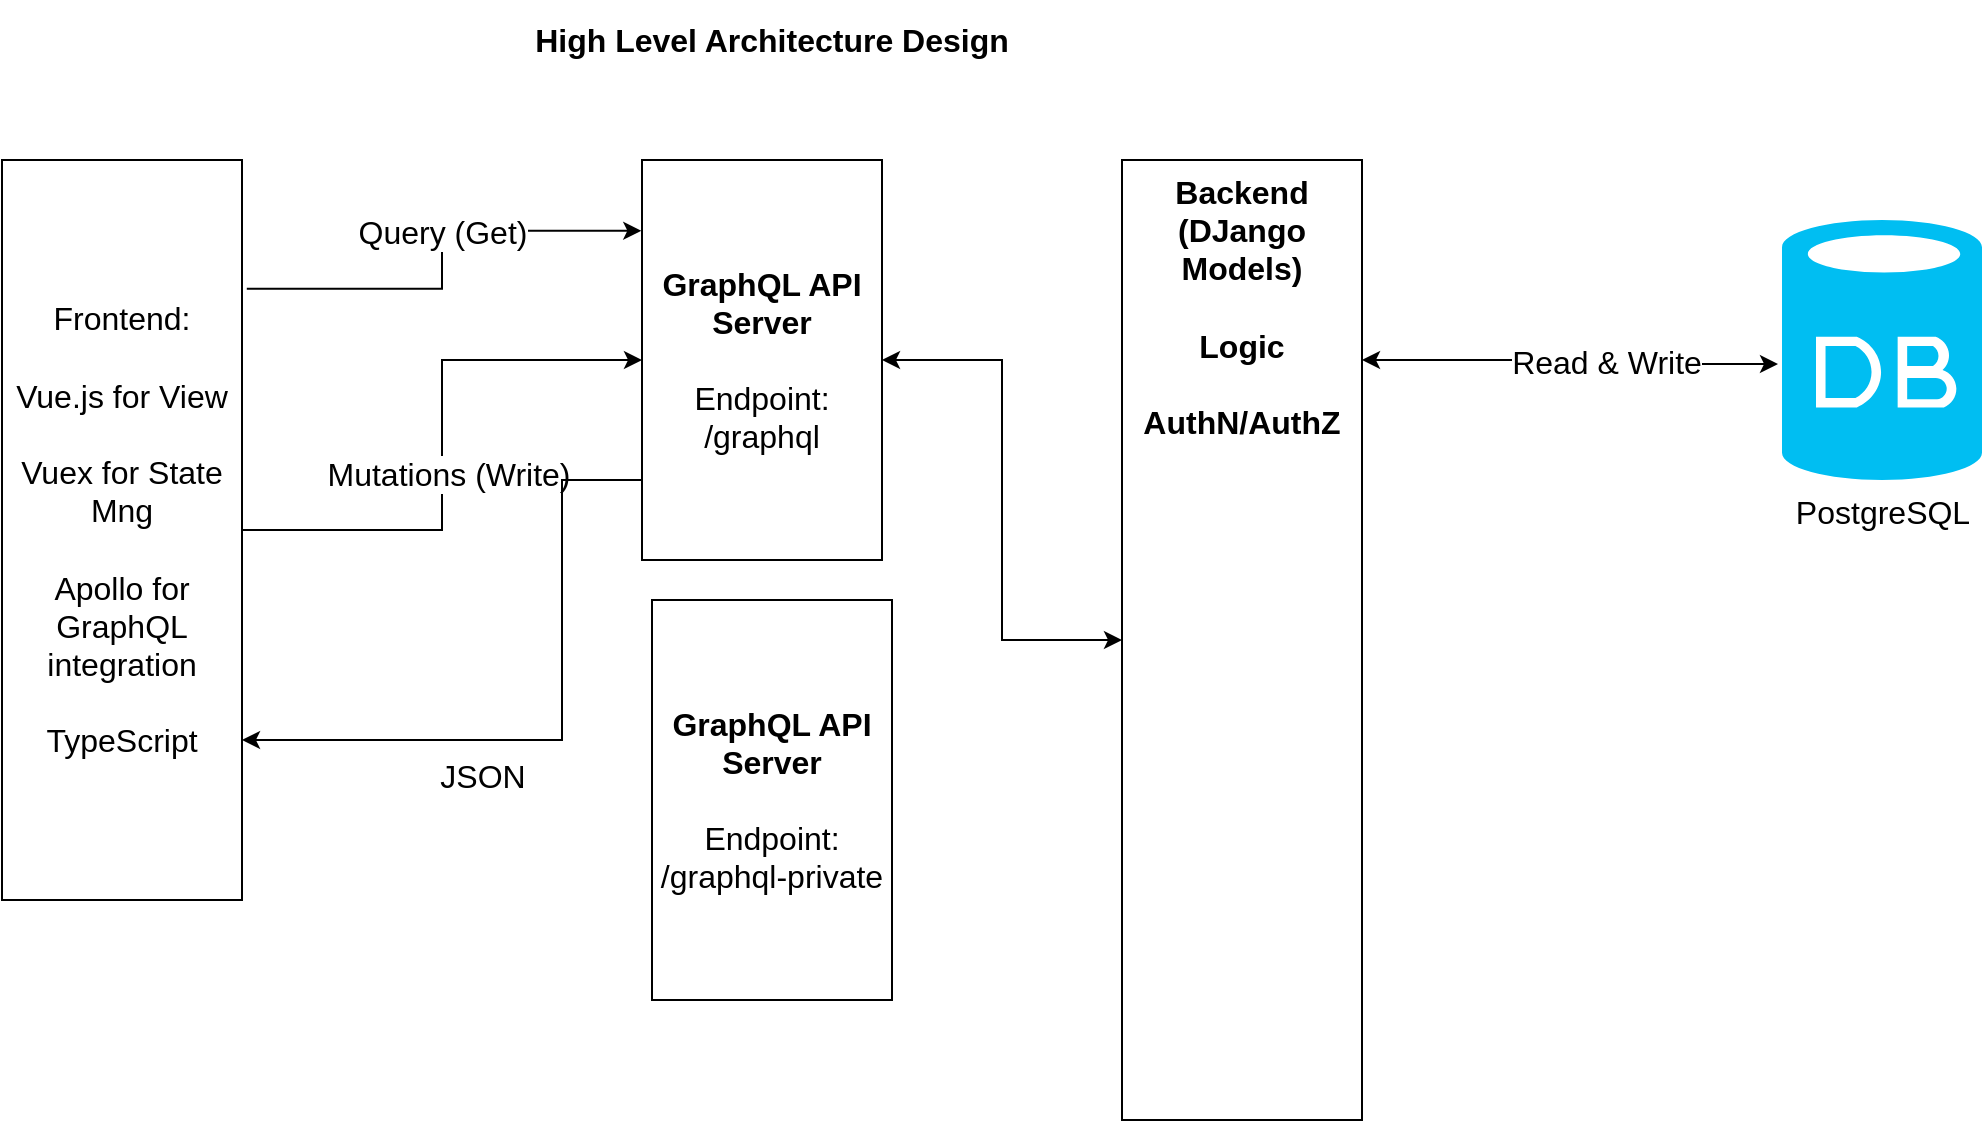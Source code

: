 <mxfile version="12.2.7" type="github" pages="1">
  <diagram id="JkhLGpLczkm5lLYZ0Tum" name="Page-1">
    <mxGraphModel dx="1024" dy="571" grid="1" gridSize="10" guides="1" tooltips="1" connect="1" arrows="1" fold="1" page="1" pageScale="1" pageWidth="827" pageHeight="1169" math="0" shadow="0">
      <root>
        <mxCell id="0"/>
        <mxCell id="1" parent="0"/>
        <mxCell id="D1dGqr2h0ZZoKGAoGRAR-1" value="High Level Architecture Design" style="text;html=1;strokeColor=none;fillColor=none;align=center;verticalAlign=middle;whiteSpace=wrap;rounded=0;fontStyle=1;fontSize=16;" parent="1" vertex="1">
          <mxGeometry x="240" y="40" width="370" height="40" as="geometry"/>
        </mxCell>
        <mxCell id="D1dGqr2h0ZZoKGAoGRAR-7" style="edgeStyle=orthogonalEdgeStyle;rounded=0;orthogonalLoop=1;jettySize=auto;html=1;fontSize=16;exitX=1.02;exitY=0.174;exitDx=0;exitDy=0;exitPerimeter=0;entryX=-0.003;entryY=0.177;entryDx=0;entryDy=0;entryPerimeter=0;" parent="1" source="D1dGqr2h0ZZoKGAoGRAR-3" target="D1dGqr2h0ZZoKGAoGRAR-4" edge="1">
          <mxGeometry relative="1" as="geometry"/>
        </mxCell>
        <mxCell id="D1dGqr2h0ZZoKGAoGRAR-8" value="Query (Get)" style="text;html=1;resizable=0;points=[];align=center;verticalAlign=middle;labelBackgroundColor=#ffffff;fontSize=16;" parent="D1dGqr2h0ZZoKGAoGRAR-7" vertex="1" connectable="0">
          <mxGeometry x="0.114" relative="1" as="geometry">
            <mxPoint as="offset"/>
          </mxGeometry>
        </mxCell>
        <mxCell id="D1dGqr2h0ZZoKGAoGRAR-9" style="edgeStyle=orthogonalEdgeStyle;rounded=0;orthogonalLoop=1;jettySize=auto;html=1;fontSize=16;" parent="1" source="D1dGqr2h0ZZoKGAoGRAR-3" target="D1dGqr2h0ZZoKGAoGRAR-4" edge="1">
          <mxGeometry relative="1" as="geometry">
            <Array as="points"/>
          </mxGeometry>
        </mxCell>
        <mxCell id="D1dGqr2h0ZZoKGAoGRAR-10" value="Mutations (Write)" style="text;html=1;resizable=0;points=[];align=center;verticalAlign=middle;labelBackgroundColor=#ffffff;fontSize=16;rotation=0;" parent="D1dGqr2h0ZZoKGAoGRAR-9" vertex="1" connectable="0">
          <mxGeometry x="0.173" y="-1" relative="1" as="geometry">
            <mxPoint x="2" y="39" as="offset"/>
          </mxGeometry>
        </mxCell>
        <mxCell id="D1dGqr2h0ZZoKGAoGRAR-3" value="&lt;div&gt;Frontend:&lt;/div&gt;&lt;div&gt;&lt;br&gt;&lt;/div&gt;&lt;div&gt;Vue.js for View&lt;/div&gt;&lt;div&gt;&lt;br&gt;&lt;/div&gt;&lt;div&gt;Vuex for State Mng&lt;/div&gt;&lt;div&gt;&lt;br&gt;&lt;/div&gt;&lt;div&gt;Apollo for GraphQL integration&lt;br&gt;&lt;/div&gt;&lt;div&gt;&lt;br&gt;&lt;/div&gt;&lt;div&gt; TypeScript&lt;/div&gt;" style="rounded=0;whiteSpace=wrap;html=1;fontSize=16;" parent="1" vertex="1">
          <mxGeometry x="40" y="120" width="120" height="370" as="geometry"/>
        </mxCell>
        <mxCell id="D1dGqr2h0ZZoKGAoGRAR-16" style="edgeStyle=orthogonalEdgeStyle;rounded=0;orthogonalLoop=1;jettySize=auto;html=1;fontSize=16;" parent="1" source="D1dGqr2h0ZZoKGAoGRAR-4" target="D1dGqr2h0ZZoKGAoGRAR-3" edge="1">
          <mxGeometry relative="1" as="geometry">
            <Array as="points">
              <mxPoint x="320" y="280"/>
              <mxPoint x="320" y="410"/>
            </Array>
          </mxGeometry>
        </mxCell>
        <mxCell id="D1dGqr2h0ZZoKGAoGRAR-17" value="JSON" style="text;html=1;resizable=0;points=[];align=center;verticalAlign=middle;labelBackgroundColor=#ffffff;fontSize=16;" parent="D1dGqr2h0ZZoKGAoGRAR-16" vertex="1" connectable="0">
          <mxGeometry x="-0.25" y="-1" relative="1" as="geometry">
            <mxPoint x="-39" y="64" as="offset"/>
          </mxGeometry>
        </mxCell>
        <mxCell id="D1dGqr2h0ZZoKGAoGRAR-4" value="&lt;div&gt;&lt;b&gt;GraphQL API Server&lt;/b&gt;&lt;/div&gt;&lt;div&gt;&lt;br&gt;&lt;/div&gt;&lt;div&gt;Endpoint: /graphql&lt;br&gt;&lt;/div&gt;" style="rounded=0;whiteSpace=wrap;html=1;fontSize=16;" parent="1" vertex="1">
          <mxGeometry x="360" y="120" width="120" height="200" as="geometry"/>
        </mxCell>
        <mxCell id="D1dGqr2h0ZZoKGAoGRAR-14" style="edgeStyle=orthogonalEdgeStyle;rounded=0;orthogonalLoop=1;jettySize=auto;html=1;entryX=-0.02;entryY=0.554;entryDx=0;entryDy=0;entryPerimeter=0;fontSize=16;startArrow=classic;startFill=1;" parent="1" source="D1dGqr2h0ZZoKGAoGRAR-12" target="D1dGqr2h0ZZoKGAoGRAR-13" edge="1">
          <mxGeometry relative="1" as="geometry">
            <Array as="points">
              <mxPoint x="800" y="220"/>
              <mxPoint x="800" y="222"/>
            </Array>
          </mxGeometry>
        </mxCell>
        <mxCell id="D1dGqr2h0ZZoKGAoGRAR-15" value="Read &amp;amp; Write" style="text;html=1;resizable=0;points=[];align=center;verticalAlign=middle;labelBackgroundColor=#ffffff;fontSize=16;" parent="D1dGqr2h0ZZoKGAoGRAR-14" vertex="1" connectable="0">
          <mxGeometry x="0.175" y="1" relative="1" as="geometry">
            <mxPoint as="offset"/>
          </mxGeometry>
        </mxCell>
        <mxCell id="5Q9TsUokd5rhiFLYnxGn-1" style="edgeStyle=orthogonalEdgeStyle;rounded=0;orthogonalLoop=1;jettySize=auto;html=1;startArrow=classic;startFill=1;" parent="1" source="D1dGqr2h0ZZoKGAoGRAR-12" target="D1dGqr2h0ZZoKGAoGRAR-4" edge="1">
          <mxGeometry relative="1" as="geometry"/>
        </mxCell>
        <mxCell id="D1dGqr2h0ZZoKGAoGRAR-12" value="&lt;div&gt;&lt;b&gt;Backend (DJango Models)&lt;/b&gt;&lt;/div&gt;&lt;div&gt;&lt;b&gt;&lt;br&gt;&lt;/b&gt;&lt;/div&gt;&lt;div&gt;&lt;b&gt;Logic &lt;br&gt;&lt;/b&gt;&lt;/div&gt;&lt;div&gt;&lt;b&gt;&lt;br&gt;&lt;/b&gt;&lt;/div&gt;&lt;div&gt;&lt;b&gt;AuthN/AuthZ&lt;br&gt;&lt;/b&gt;&lt;/div&gt;&lt;div&gt;&lt;br&gt;&lt;/div&gt;&lt;div&gt;&lt;br&gt;&lt;/div&gt;" style="rounded=0;whiteSpace=wrap;html=1;fontSize=16;verticalAlign=top;" parent="1" vertex="1">
          <mxGeometry x="600" y="120" width="120" height="480" as="geometry"/>
        </mxCell>
        <mxCell id="D1dGqr2h0ZZoKGAoGRAR-13" value="PostgreSQL" style="verticalLabelPosition=bottom;html=1;verticalAlign=top;align=center;strokeColor=none;fillColor=#00BEF2;shape=mxgraph.azure.database;fontSize=16;" parent="1" vertex="1">
          <mxGeometry x="930" y="150" width="100" height="130" as="geometry"/>
        </mxCell>
        <mxCell id="U82fdfa0-OKXxwM7Y4GP-1" value="&lt;div&gt;&lt;b&gt;GraphQL API Server&lt;/b&gt;&lt;/div&gt;&lt;div&gt;&lt;br&gt;&lt;/div&gt;&lt;div&gt;Endpoint: /graphql-private&lt;br&gt;&lt;/div&gt;" style="rounded=0;whiteSpace=wrap;html=1;fontSize=16;" vertex="1" parent="1">
          <mxGeometry x="365" y="340" width="120" height="200" as="geometry"/>
        </mxCell>
      </root>
    </mxGraphModel>
  </diagram>
</mxfile>
